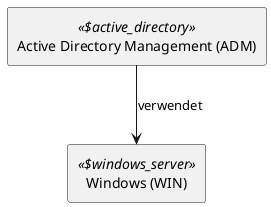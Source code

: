 @startuml


skinparam monochrome true
skinparam componentStyle uml2



show stereotype

rectangle Active__F_Directory__F_Management__F___N_ADM__O_ as "Active Directory Management (ADM)" <<$active_directory>> {
}

rectangle Windows__F___N_WIN__O_ as "Windows (WIN)" <<$windows_server>> {
}
Active__F_Directory__F_Management__F___N_ADM__O_ -down-> Windows__F___N_WIN__O_ : verwendet 

' Begin Protected Region [[layouting]]

' End Protected Region   [[layouting]]

@enduml
' Actifsource ID=[dc5bfacd-eaac-11e8-88d3-bfc6b992bdec,1c4e906e-0e1a-11e9-8b4c-f9aec93d8b56,Hash]

